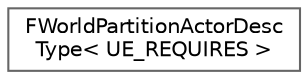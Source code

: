 digraph "Graphical Class Hierarchy"
{
 // INTERACTIVE_SVG=YES
 // LATEX_PDF_SIZE
  bgcolor="transparent";
  edge [fontname=Helvetica,fontsize=10,labelfontname=Helvetica,labelfontsize=10];
  node [fontname=Helvetica,fontsize=10,shape=box,height=0.2,width=0.4];
  rankdir="LR";
  Node0 [id="Node000000",label="FWorldPartitionActorDesc\lType\< UE_REQUIRES \>",height=0.2,width=0.4,color="grey40", fillcolor="white", style="filled",URL="$d4/dd9/structFWorldPartitionActorDescType.html",tooltip=" "];
}

